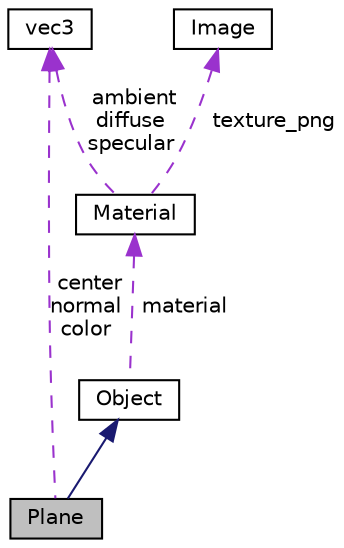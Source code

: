 digraph "Plane"
{
  edge [fontname="Helvetica",fontsize="10",labelfontname="Helvetica",labelfontsize="10"];
  node [fontname="Helvetica",fontsize="10",shape=record];
  Node2 [label="Plane",height=0.2,width=0.4,color="black", fillcolor="grey75", style="filled", fontcolor="black"];
  Node3 -> Node2 [dir="back",color="midnightblue",fontsize="10",style="solid",fontname="Helvetica"];
  Node3 [label="Object",height=0.2,width=0.4,color="black", fillcolor="white", style="filled",URL="$structObject.html"];
  Node4 -> Node3 [dir="back",color="darkorchid3",fontsize="10",style="dashed",label=" material" ,fontname="Helvetica"];
  Node4 [label="Material",height=0.2,width=0.4,color="black", fillcolor="white", style="filled",URL="$structMaterial.html"];
  Node5 -> Node4 [dir="back",color="darkorchid3",fontsize="10",style="dashed",label=" ambient\ndiffuse\nspecular" ,fontname="Helvetica"];
  Node5 [label="vec3",height=0.2,width=0.4,color="black", fillcolor="white", style="filled",URL="$classvec3.html"];
  Node6 -> Node4 [dir="back",color="darkorchid3",fontsize="10",style="dashed",label=" texture_png" ,fontname="Helvetica"];
  Node6 [label="Image",height=0.2,width=0.4,color="black", fillcolor="white", style="filled",URL="$classImage.html"];
  Node5 -> Node2 [dir="back",color="darkorchid3",fontsize="10",style="dashed",label=" center\nnormal\ncolor" ,fontname="Helvetica"];
}
